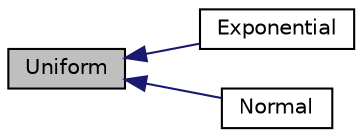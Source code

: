 digraph "Uniform"
{
  edge [fontname="Helvetica",fontsize="10",labelfontname="Helvetica",labelfontsize="10"];
  node [fontname="Helvetica",fontsize="10",shape=record];
  rankdir="LR";
  Node1 [label="Uniform",height=0.2,width=0.4,color="black", fillcolor="grey75", style="filled", fontcolor="black"];
  Node1 -> Node2 [dir="back",color="midnightblue",fontsize="10",style="solid",fontname="Helvetica"];
  Node2 [label="Exponential",height=0.2,width=0.4,color="black", fillcolor="white", style="filled",URL="$rng_8h.html#a44323718a684b0f384596063fd5acae8"];
  Node1 -> Node3 [dir="back",color="midnightblue",fontsize="10",style="solid",fontname="Helvetica"];
  Node3 [label="Normal",height=0.2,width=0.4,color="black", fillcolor="white", style="filled",URL="$rng_8h.html#a1e2d69fd16ac0732e2350bc736adf655"];
}
